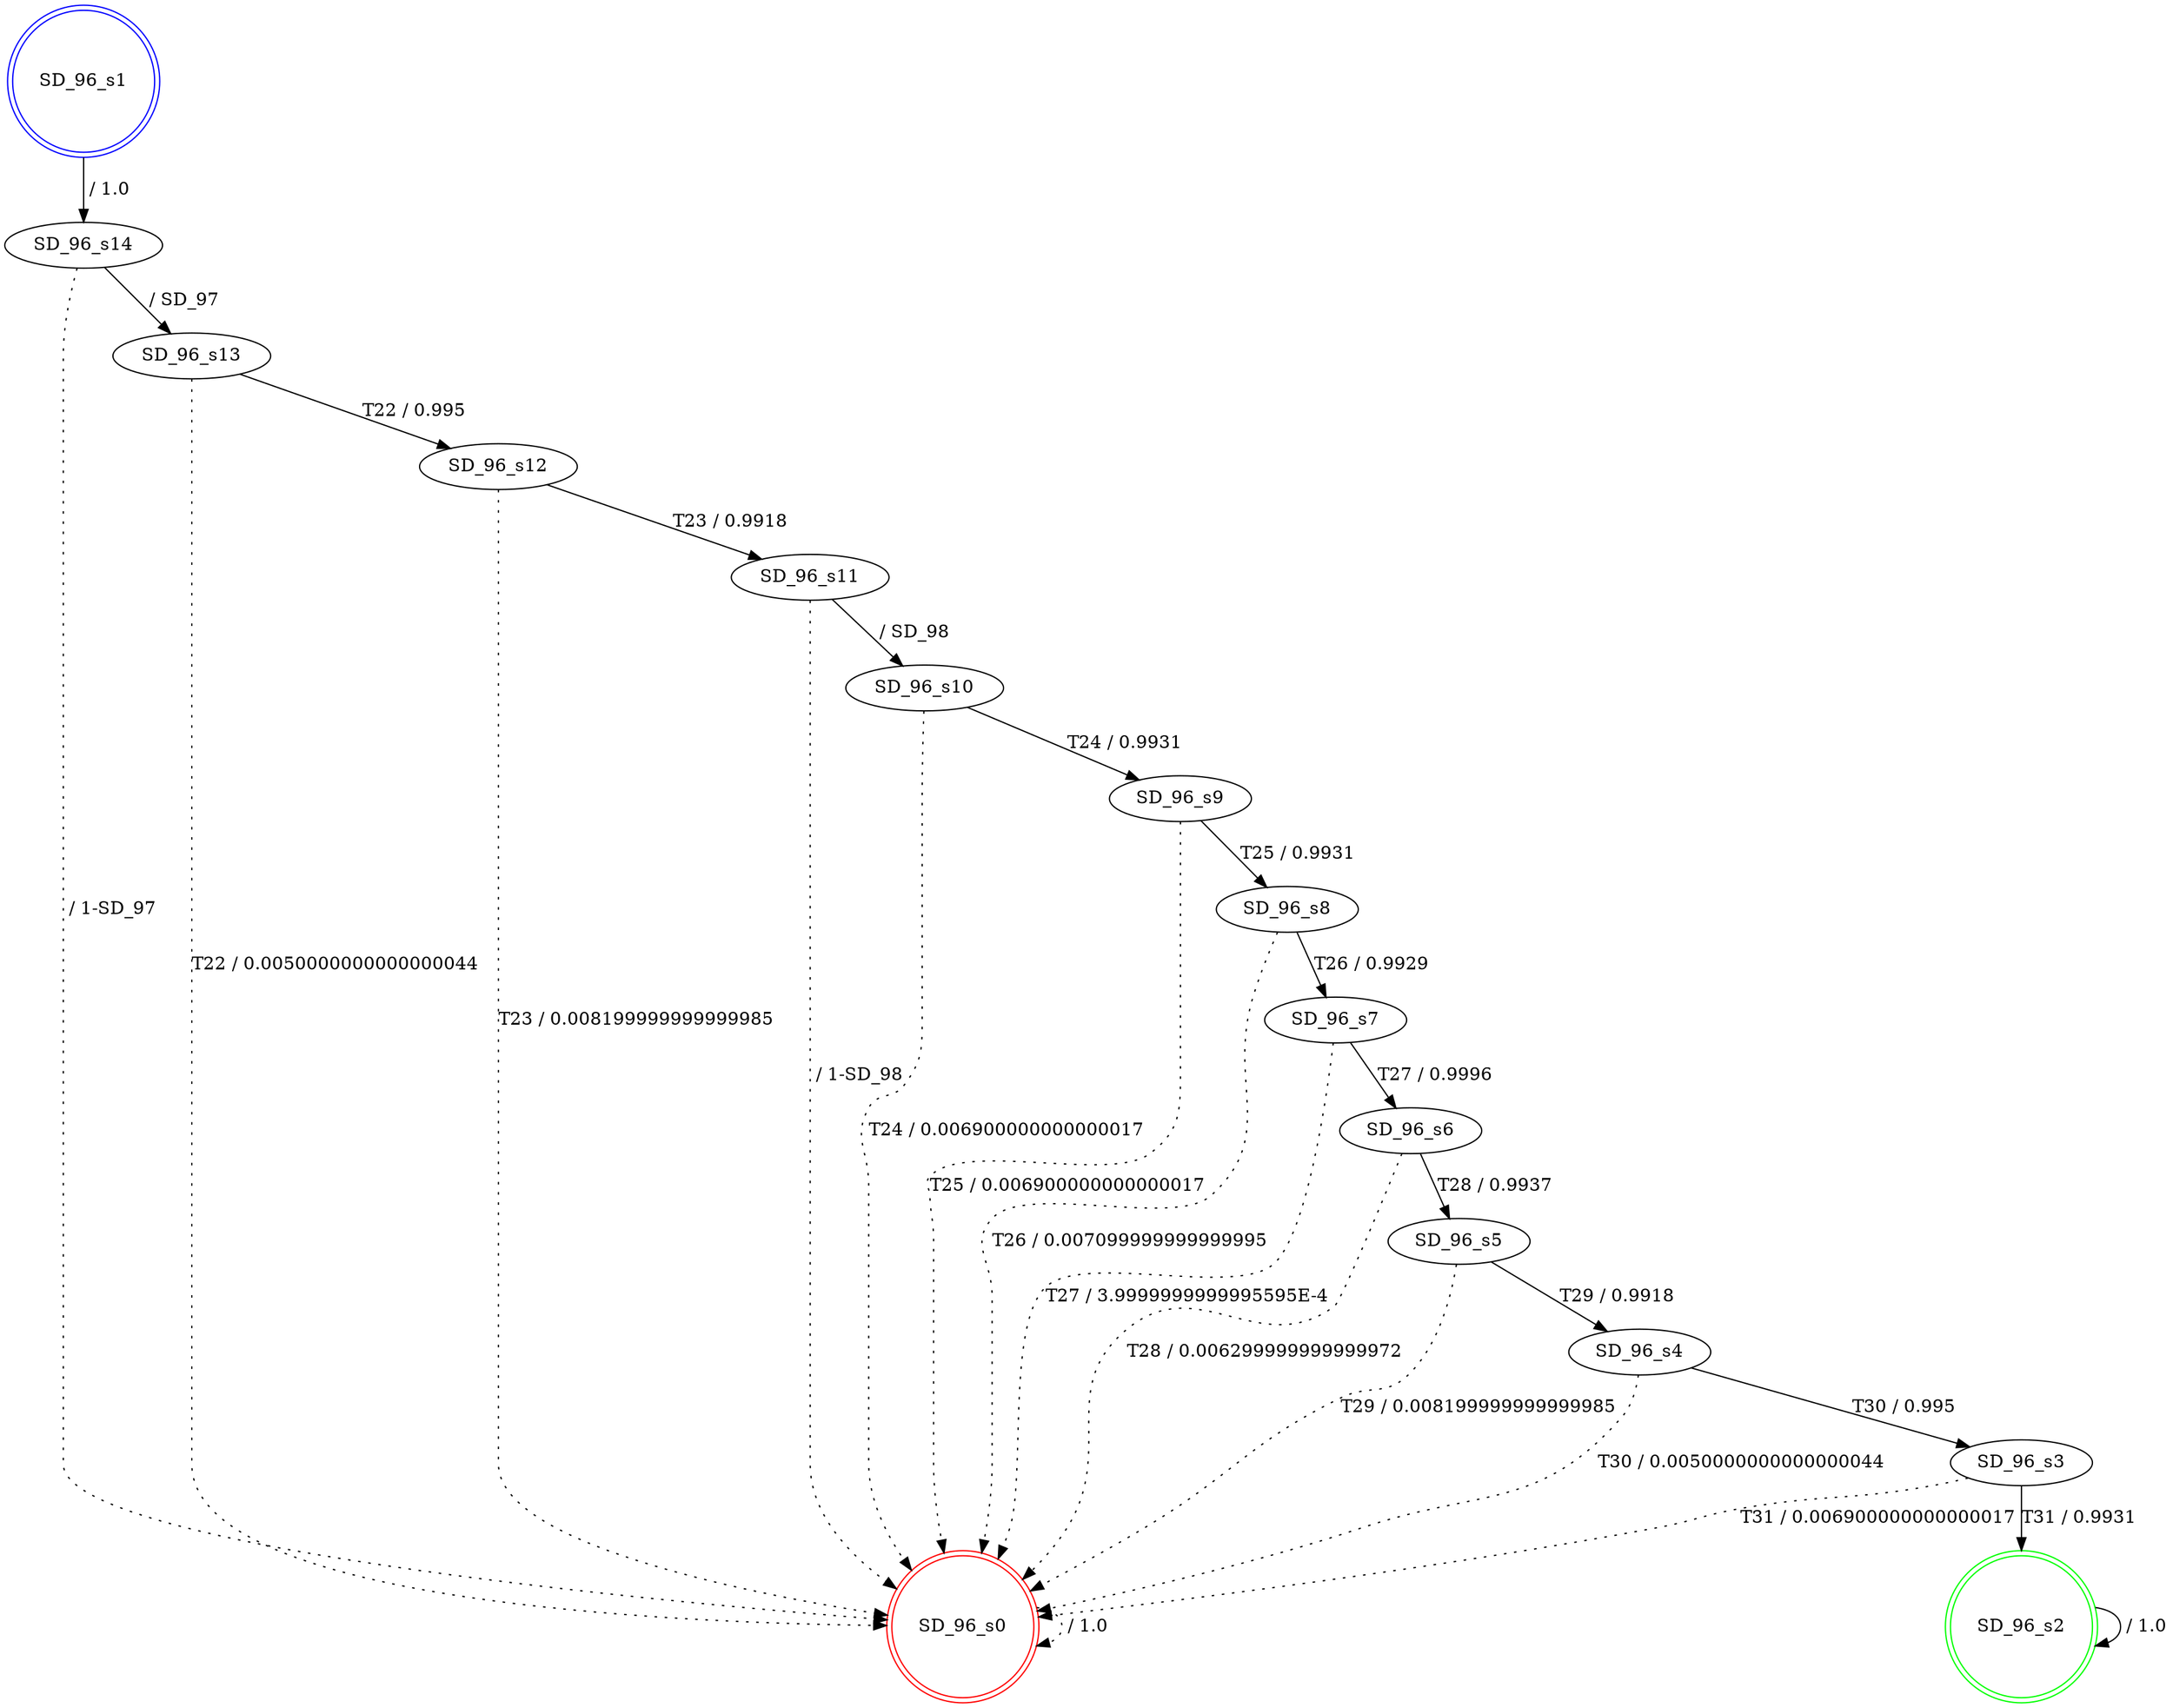 digraph graphname {
SD_96_s0 [label="SD_96_s0",color=red,shape=doublecircle ];
SD_96_s1 [label="SD_96_s1",color=blue,shape=doublecircle ];
SD_96_s2 [label="SD_96_s2",color=green,shape=doublecircle ];
SD_96_s3 [label="SD_96_s3" ];
SD_96_s4 [label="SD_96_s4" ];
SD_96_s5 [label="SD_96_s5" ];
SD_96_s6 [label="SD_96_s6" ];
SD_96_s7 [label="SD_96_s7" ];
SD_96_s8 [label="SD_96_s8" ];
SD_96_s9 [label="SD_96_s9" ];
SD_96_s10 [label="SD_96_s10" ];
SD_96_s11 [label="SD_96_s11" ];
SD_96_s12 [label="SD_96_s12" ];
SD_96_s13 [label="SD_96_s13" ];
SD_96_s14 [label="SD_96_s14" ];
SD_96_s0 -> SD_96_s0 [label=" / 1.0", style=dotted];
SD_96_s1 -> SD_96_s14 [label=" / 1.0"];
SD_96_s2 -> SD_96_s2 [label=" / 1.0"];
SD_96_s3 -> SD_96_s2 [label="T31 / 0.9931"];
SD_96_s3 -> SD_96_s0 [label="T31 / 0.006900000000000017", style=dotted];
SD_96_s4 -> SD_96_s3 [label="T30 / 0.995"];
SD_96_s4 -> SD_96_s0 [label="T30 / 0.0050000000000000044", style=dotted];
SD_96_s5 -> SD_96_s4 [label="T29 / 0.9918"];
SD_96_s5 -> SD_96_s0 [label="T29 / 0.008199999999999985", style=dotted];
SD_96_s6 -> SD_96_s5 [label="T28 / 0.9937"];
SD_96_s6 -> SD_96_s0 [label="T28 / 0.006299999999999972", style=dotted];
SD_96_s7 -> SD_96_s6 [label="T27 / 0.9996"];
SD_96_s7 -> SD_96_s0 [label="T27 / 3.9999999999995595E-4", style=dotted];
SD_96_s8 -> SD_96_s7 [label="T26 / 0.9929"];
SD_96_s8 -> SD_96_s0 [label="T26 / 0.007099999999999995", style=dotted];
SD_96_s9 -> SD_96_s8 [label="T25 / 0.9931"];
SD_96_s9 -> SD_96_s0 [label="T25 / 0.006900000000000017", style=dotted];
SD_96_s10 -> SD_96_s9 [label="T24 / 0.9931"];
SD_96_s10 -> SD_96_s0 [label="T24 / 0.006900000000000017", style=dotted];
SD_96_s11 -> SD_96_s10 [label=" / SD_98"];
SD_96_s11 -> SD_96_s0 [label=" / 1-SD_98", style=dotted];
SD_96_s12 -> SD_96_s11 [label="T23 / 0.9918"];
SD_96_s12 -> SD_96_s0 [label="T23 / 0.008199999999999985", style=dotted];
SD_96_s13 -> SD_96_s12 [label="T22 / 0.995"];
SD_96_s13 -> SD_96_s0 [label="T22 / 0.0050000000000000044", style=dotted];
SD_96_s14 -> SD_96_s13 [label=" / SD_97"];
SD_96_s14 -> SD_96_s0 [label=" / 1-SD_97", style=dotted];
}